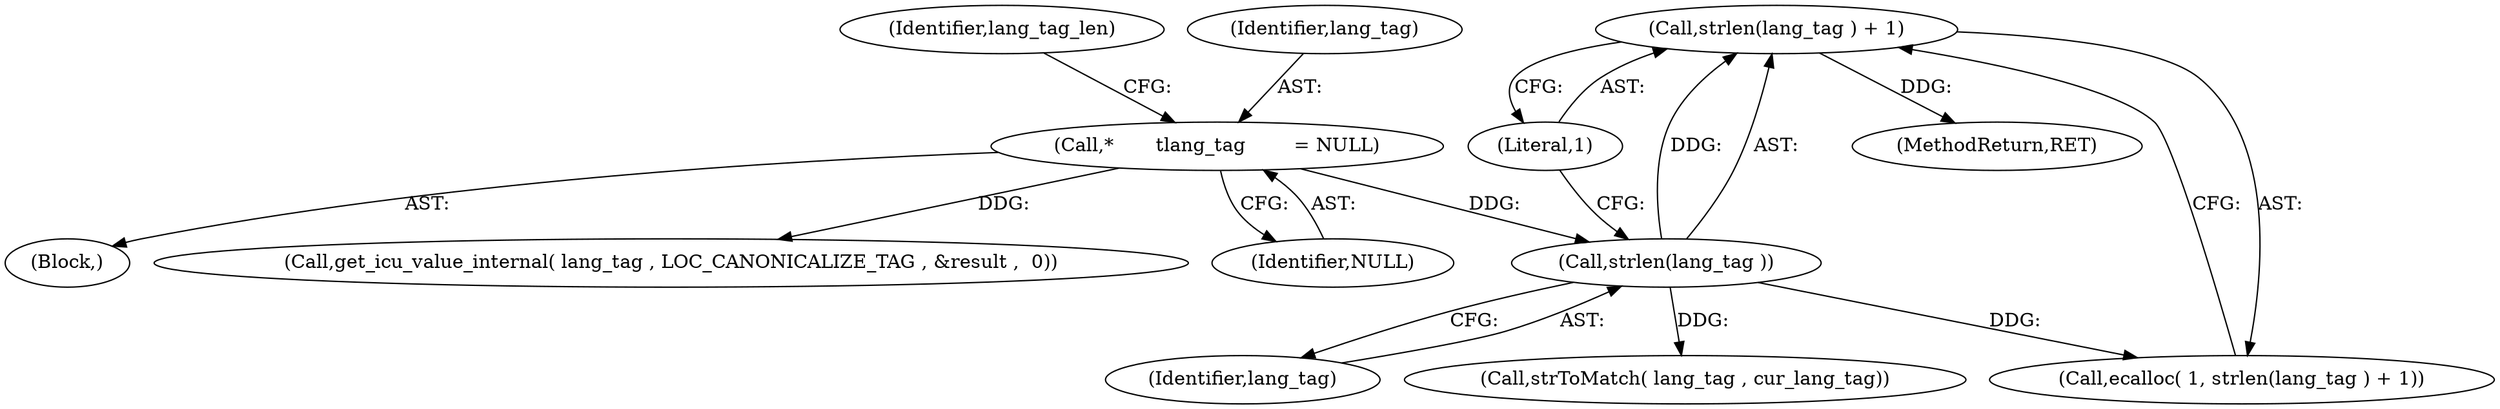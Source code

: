 digraph "0_php-src_97eff7eb57fc2320c267a949cffd622c38712484?w=1_10@API" {
"1000342" [label="(Call,strlen(lang_tag ) + 1)"];
"1000343" [label="(Call,strlen(lang_tag ))"];
"1000116" [label="(Call,*       \tlang_tag        = NULL)"];
"1000114" [label="(Block,)"];
"1000344" [label="(Identifier,lang_tag)"];
"1000340" [label="(Call,ecalloc( 1, strlen(lang_tag ) + 1))"];
"1000342" [label="(Call,strlen(lang_tag ) + 1)"];
"1000431" [label="(MethodReturn,RET)"];
"1000117" [label="(Identifier,lang_tag)"];
"1000205" [label="(Call,get_icu_value_internal( lang_tag , LOC_CANONICALIZE_TAG , &result ,  0))"];
"1000343" [label="(Call,strlen(lang_tag ))"];
"1000121" [label="(Identifier,lang_tag_len)"];
"1000345" [label="(Literal,1)"];
"1000348" [label="(Call,strToMatch( lang_tag , cur_lang_tag))"];
"1000116" [label="(Call,*       \tlang_tag        = NULL)"];
"1000118" [label="(Identifier,NULL)"];
"1000342" -> "1000340"  [label="AST: "];
"1000342" -> "1000345"  [label="CFG: "];
"1000343" -> "1000342"  [label="AST: "];
"1000345" -> "1000342"  [label="AST: "];
"1000340" -> "1000342"  [label="CFG: "];
"1000342" -> "1000431"  [label="DDG: "];
"1000343" -> "1000342"  [label="DDG: "];
"1000343" -> "1000344"  [label="CFG: "];
"1000344" -> "1000343"  [label="AST: "];
"1000345" -> "1000343"  [label="CFG: "];
"1000343" -> "1000340"  [label="DDG: "];
"1000116" -> "1000343"  [label="DDG: "];
"1000343" -> "1000348"  [label="DDG: "];
"1000116" -> "1000114"  [label="AST: "];
"1000116" -> "1000118"  [label="CFG: "];
"1000117" -> "1000116"  [label="AST: "];
"1000118" -> "1000116"  [label="AST: "];
"1000121" -> "1000116"  [label="CFG: "];
"1000116" -> "1000205"  [label="DDG: "];
}
